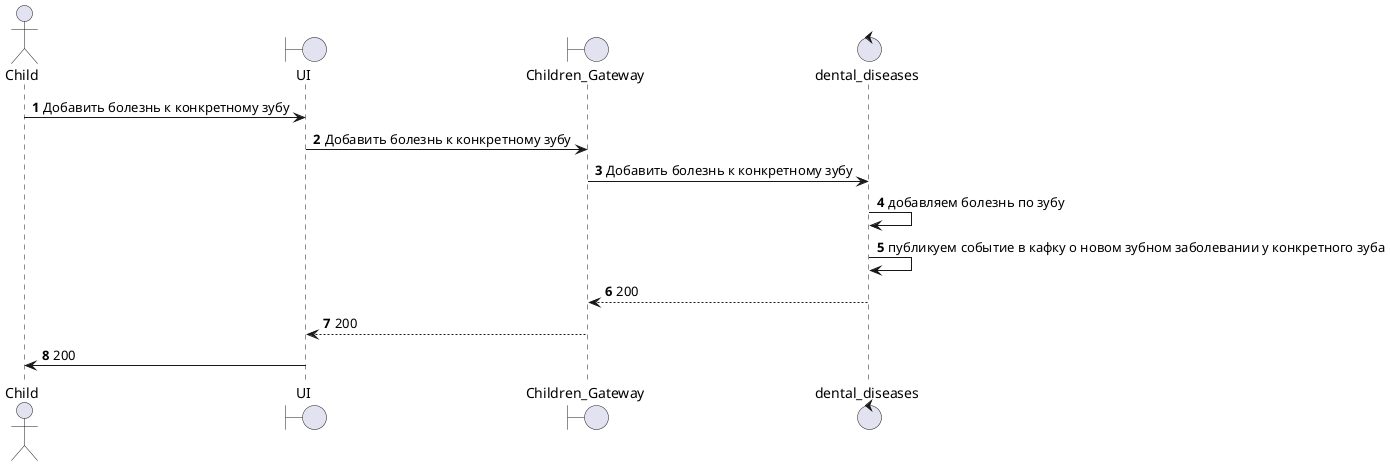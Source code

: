@startuml
actor Child
boundary UI
boundary Children_Gateway
control dental_diseases

autonumber

Child->UI: Добавить болезнь к конкретному зубу
UI->Children_Gateway: Добавить болезнь к конкретному зубу
Children_Gateway->dental_diseases: Добавить болезнь к конкретному зубу
dental_diseases->dental_diseases: добавляем болезнь по зубу
dental_diseases->dental_diseases: публикуем событие в кафку о новом зубном заболевании у конкретного зуба
dental_diseases-->Children_Gateway: 200
Children_Gateway-->UI: 200
UI->Child: 200


@enduml
